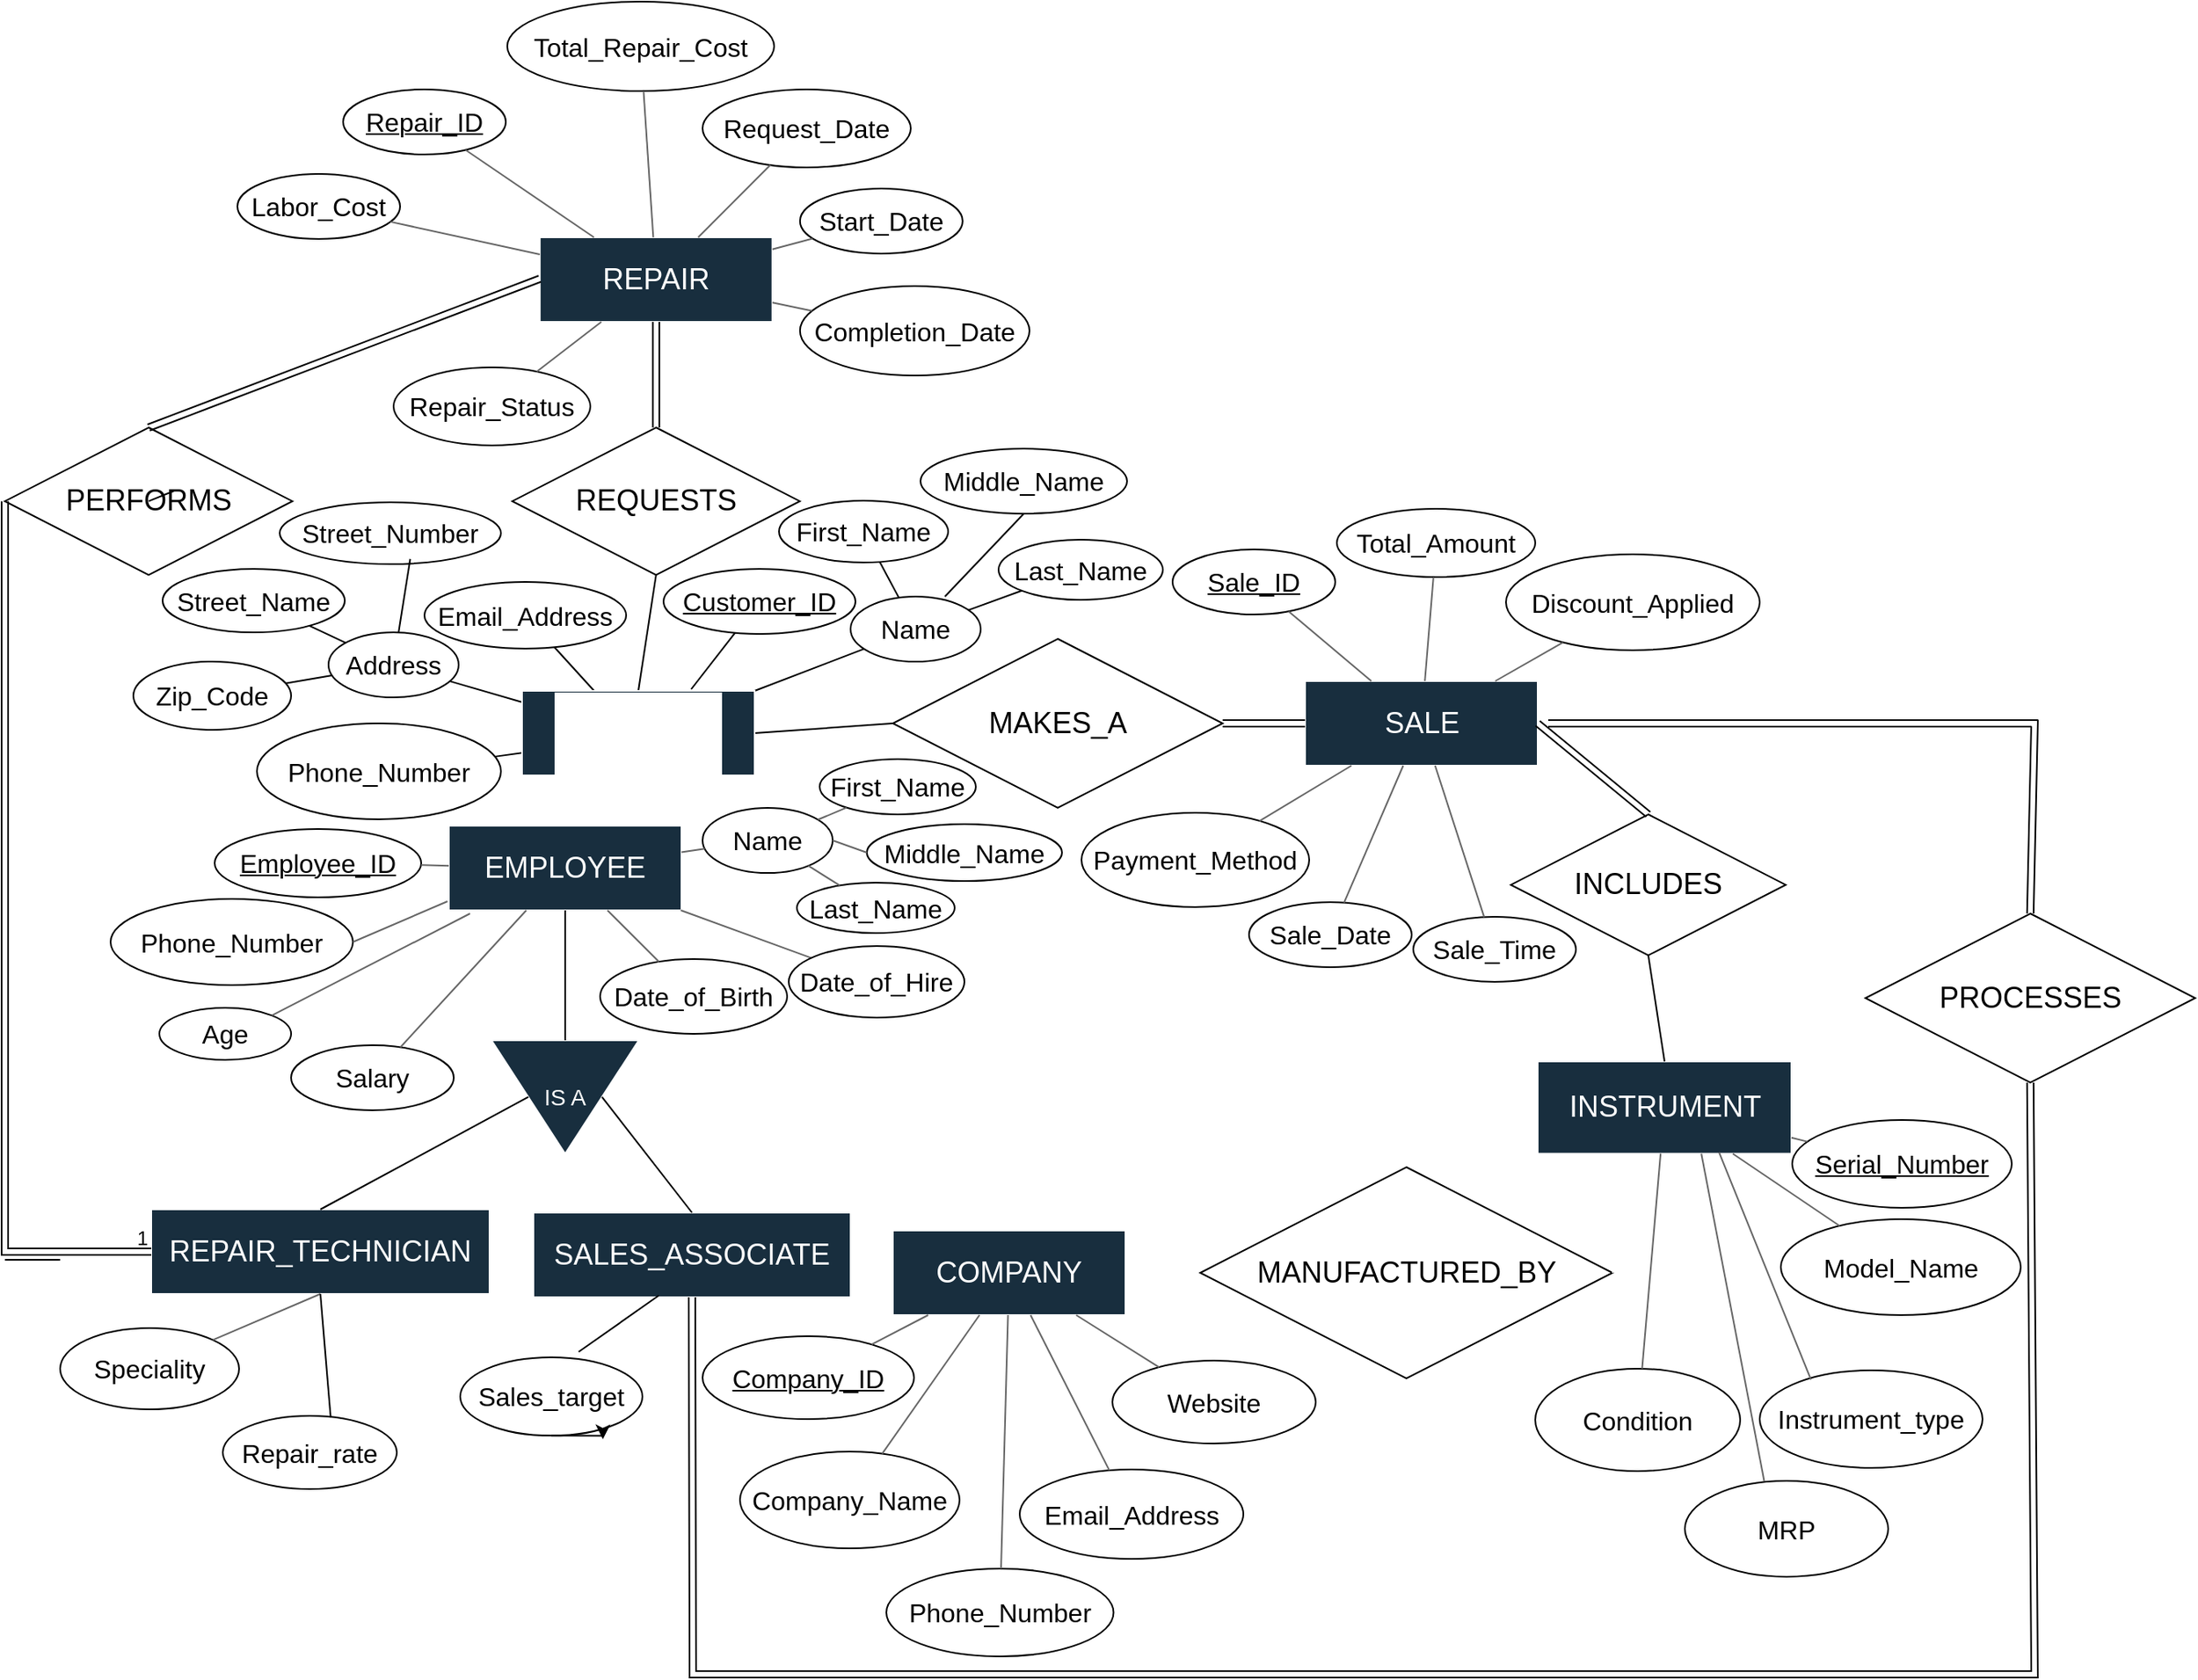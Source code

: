 <mxfile version="28.0.7">
  <diagram name="Page-1" id="PFwjI5xz76DF85EKXyYI">
    <mxGraphModel dx="2037" dy="1121" grid="0" gridSize="13" guides="0" tooltips="1" connect="1" arrows="1" fold="1" page="1" pageScale="1" pageWidth="4681" pageHeight="3300" background="light-dark(#FFFFFF, #ffffff)" math="0" shadow="0">
      <root>
        <mxCell id="0" />
        <mxCell id="1" parent="0" />
        <mxCell id="Izek-PB7fgDzVprNoVY3-15" value="&lt;h2&gt;&lt;span style=&quot;font-weight: normal;&quot;&gt;SALE&lt;/span&gt;&lt;/h2&gt;" style="whiteSpace=wrap;html=1;align=center;strokeColor=#FFFFFF;fontColor=#FFFFFF;fillColor=light-dark(#182E3E,#FFFFFF);" parent="1" vertex="1">
          <mxGeometry x="1163.5" y="533" width="143" height="52" as="geometry" />
        </mxCell>
        <mxCell id="Izek-PB7fgDzVprNoVY3-17" value="&lt;h2&gt;&lt;font face=&quot;Helvetica&quot; style=&quot;font-weight: normal;&quot;&gt;REPAIR&lt;/font&gt;&lt;/h2&gt;" style="whiteSpace=wrap;html=1;align=center;strokeColor=#FFFFFF;fontColor=#FFFFFF;fillColor=light-dark(#182E3E,#FFFFFF);" parent="1" vertex="1">
          <mxGeometry x="692.9" y="260" width="143" height="52" as="geometry" />
        </mxCell>
        <mxCell id="Izek-PB7fgDzVprNoVY3-22" value="&lt;h2&gt;&lt;span style=&quot;font-weight: normal;&quot;&gt;&lt;font style=&quot;color: light-dark(rgb(0, 0, 0), rgb(0, 0, 0));&quot;&gt;REQUESTS&lt;/font&gt;&lt;/span&gt;&lt;/h2&gt;" style="shape=rhombus;perimeter=rhombusPerimeter;whiteSpace=wrap;html=1;align=center;fillColor=none;strokeColor=light-dark(#000000,#000000);fontColor=light-dark(default, #1b1d1e);" parent="1" vertex="1">
          <mxGeometry x="676" y="377" width="176.8" height="90.67" as="geometry" />
        </mxCell>
        <mxCell id="Izek-PB7fgDzVprNoVY3-24" value="" style="endArrow=none;html=1;rounded=0;strokeColor=light-dark(#000000,#000000);exitX=0.5;exitY=1;exitDx=0;exitDy=0;entryX=0.5;entryY=0;entryDx=0;entryDy=0;" parent="1" source="Izek-PB7fgDzVprNoVY3-22" target="6n8Q-E2ToeJIdVFmMYRX-2" edge="1">
          <mxGeometry relative="1" as="geometry">
            <mxPoint x="754" y="481" as="sourcePoint" />
            <mxPoint x="756" y="536" as="targetPoint" />
          </mxGeometry>
        </mxCell>
        <mxCell id="Izek-PB7fgDzVprNoVY3-25" value="1" style="resizable=0;html=1;whiteSpace=wrap;align=right;verticalAlign=bottom;strokeColor=#FFFFFF;fontFamily=Helvetica;fontSize=12;fontColor=#FFFFFF;fillColor=#182E3E;" parent="Izek-PB7fgDzVprNoVY3-24" connectable="0" vertex="1">
          <mxGeometry x="1" relative="1" as="geometry">
            <mxPoint x="-6" y="-13" as="offset" />
          </mxGeometry>
        </mxCell>
        <mxCell id="Izek-PB7fgDzVprNoVY3-31" value="" style="shape=link;html=1;rounded=0;strokeColor=light-dark(#000000,#000000);exitX=0.5;exitY=0;exitDx=0;exitDy=0;" parent="1" source="Izek-PB7fgDzVprNoVY3-22" target="Izek-PB7fgDzVprNoVY3-17" edge="1">
          <mxGeometry relative="1" as="geometry">
            <mxPoint x="620" y="351" as="sourcePoint" />
            <mxPoint x="780" y="351" as="targetPoint" />
          </mxGeometry>
        </mxCell>
        <mxCell id="Izek-PB7fgDzVprNoVY3-32" value="N" style="resizable=0;html=1;whiteSpace=wrap;align=right;verticalAlign=bottom;strokeColor=#FFFFFF;fontFamily=Helvetica;fontSize=12;fontColor=#FFFFFF;fillColor=#182E3E;" parent="Izek-PB7fgDzVprNoVY3-31" connectable="0" vertex="1">
          <mxGeometry x="1" relative="1" as="geometry">
            <mxPoint x="-6" y="26" as="offset" />
          </mxGeometry>
        </mxCell>
        <mxCell id="Izek-PB7fgDzVprNoVY3-34" value="" style="edgeLabel;html=1;align=center;verticalAlign=middle;resizable=0;points=[];strokeColor=#FFFFFF;fontFamily=Helvetica;fontSize=12;fontColor=#FFFFFF;fillColor=#182E3E;" parent="Izek-PB7fgDzVprNoVY3-31" vertex="1" connectable="0">
          <mxGeometry x="0.05" y="-6" relative="1" as="geometry">
            <mxPoint as="offset" />
          </mxGeometry>
        </mxCell>
        <mxCell id="Izek-PB7fgDzVprNoVY3-35" value="&lt;h2&gt;&lt;span style=&quot;font-weight: 400;&quot;&gt;&lt;font style=&quot;color: light-dark(rgb(0, 0, 0), rgb(0, 0, 0));&quot;&gt;MAKES_A&lt;/font&gt;&lt;/span&gt;&lt;/h2&gt;" style="shape=rhombus;perimeter=rhombusPerimeter;whiteSpace=wrap;html=1;align=center;fillColor=none;strokeColor=light-dark(#000000,#000000);fontColor=light-dark(default, #1b1d1e);" parent="1" vertex="1">
          <mxGeometry x="910" y="507" width="202.8" height="104" as="geometry" />
        </mxCell>
        <mxCell id="Izek-PB7fgDzVprNoVY3-36" value="" style="endArrow=none;html=1;rounded=0;strokeColor=light-dark(#000000, #1b1d1e);entryX=1;entryY=0.5;entryDx=0;entryDy=0;exitX=0;exitY=0.5;exitDx=0;exitDy=0;" parent="1" source="Izek-PB7fgDzVprNoVY3-35" target="6n8Q-E2ToeJIdVFmMYRX-2" edge="1">
          <mxGeometry relative="1" as="geometry">
            <mxPoint x="689" y="598" as="sourcePoint" />
            <mxPoint x="819" y="567.5" as="targetPoint" />
          </mxGeometry>
        </mxCell>
        <mxCell id="Izek-PB7fgDzVprNoVY3-37" value="1" style="resizable=0;html=1;whiteSpace=wrap;align=right;verticalAlign=bottom;strokeColor=#FFFFFF;fontFamily=Helvetica;fontSize=12;fontColor=#FFFFFF;fillColor=#182E3E;" parent="Izek-PB7fgDzVprNoVY3-36" connectable="0" vertex="1">
          <mxGeometry x="1" relative="1" as="geometry">
            <mxPoint x="13" as="offset" />
          </mxGeometry>
        </mxCell>
        <mxCell id="Izek-PB7fgDzVprNoVY3-38" value="" style="shape=link;html=1;rounded=0;strokeColor=light-dark(#000000, #1b1d1e);width=4;exitX=1;exitY=0.5;exitDx=0;exitDy=0;entryX=0;entryY=0.5;entryDx=0;entryDy=0;" parent="1" source="Izek-PB7fgDzVprNoVY3-35" target="Izek-PB7fgDzVprNoVY3-15" edge="1">
          <mxGeometry relative="1" as="geometry">
            <mxPoint x="984" y="558.5" as="sourcePoint" />
            <mxPoint x="1144" y="558.5" as="targetPoint" />
          </mxGeometry>
        </mxCell>
        <mxCell id="Izek-PB7fgDzVprNoVY3-39" value="N" style="resizable=0;html=1;whiteSpace=wrap;align=right;verticalAlign=bottom;strokeColor=#FFFFFF;fontFamily=Helvetica;fontSize=12;fontColor=#FFFFFF;fillColor=#182E3E;" parent="Izek-PB7fgDzVprNoVY3-38" connectable="0" vertex="1">
          <mxGeometry x="1" relative="1" as="geometry">
            <mxPoint x="-6" as="offset" />
          </mxGeometry>
        </mxCell>
        <mxCell id="Izek-PB7fgDzVprNoVY3-60" value="" style="edgeLabel;html=1;align=center;verticalAlign=middle;resizable=0;points=[];strokeColor=#FFFFFF;fontFamily=Helvetica;fontSize=12;fontColor=#FFFFFF;fillColor=#182E3E;" parent="Izek-PB7fgDzVprNoVY3-38" vertex="1" connectable="0">
          <mxGeometry x="-0.077" y="-3" relative="1" as="geometry">
            <mxPoint as="offset" />
          </mxGeometry>
        </mxCell>
        <mxCell id="Izek-PB7fgDzVprNoVY3-41" value="&lt;h2&gt;&lt;span style=&quot;font-weight: 400;&quot;&gt;INSTRUMENT&lt;/span&gt;&lt;/h2&gt;" style="whiteSpace=wrap;html=1;align=center;strokeColor=#FFFFFF;fontColor=#FFFFFF;fillColor=light-dark(#182E3E, #ffffff);" parent="1" vertex="1">
          <mxGeometry x="1306.5" y="767" width="156" height="56.73" as="geometry" />
        </mxCell>
        <mxCell id="Izek-PB7fgDzVprNoVY3-42" value="&lt;h2&gt;&lt;span style=&quot;font-weight: 400;&quot;&gt;&lt;font style=&quot;color: light-dark(rgb(0, 0, 0), rgb(0, 0, 0));&quot;&gt;INCLUDES&lt;/font&gt;&lt;/span&gt;&lt;/h2&gt;" style="shape=rhombus;perimeter=rhombusPerimeter;whiteSpace=wrap;html=1;align=center;fillColor=none;strokeColor=light-dark(#000000,#000000);fontColor=light-dark(default, #1b1d1e);" parent="1" vertex="1">
          <mxGeometry x="1290" y="615" width="169" height="86.67" as="geometry" />
        </mxCell>
        <mxCell id="Izek-PB7fgDzVprNoVY3-50" value="" style="shape=link;html=1;rounded=0;strokeColor=light-dark(#000000,#000000);entryX=0.5;entryY=0;entryDx=0;entryDy=0;exitX=1;exitY=0.5;exitDx=0;exitDy=0;" parent="1" source="Izek-PB7fgDzVprNoVY3-15" target="Izek-PB7fgDzVprNoVY3-42" edge="1">
          <mxGeometry relative="1" as="geometry">
            <mxPoint x="1326" y="559" as="sourcePoint" />
            <mxPoint x="1397.5" y="622" as="targetPoint" />
          </mxGeometry>
        </mxCell>
        <mxCell id="Izek-PB7fgDzVprNoVY3-51" value="1" style="resizable=0;html=1;whiteSpace=wrap;align=right;verticalAlign=bottom;strokeColor=#FFFFFF;fontFamily=Helvetica;fontSize=12;fontColor=#FFFFFF;fillColor=#182E3E;" parent="Izek-PB7fgDzVprNoVY3-50" connectable="0" vertex="1">
          <mxGeometry x="1" relative="1" as="geometry">
            <mxPoint x="-52" y="-62" as="offset" />
          </mxGeometry>
        </mxCell>
        <mxCell id="Izek-PB7fgDzVprNoVY3-53" value="" style="endArrow=none;html=1;rounded=0;strokeColor=light-dark(#000000, #1b1d1e);entryX=0.5;entryY=0;entryDx=0;entryDy=0;exitX=0.5;exitY=1;exitDx=0;exitDy=0;" parent="1" source="Izek-PB7fgDzVprNoVY3-42" target="Izek-PB7fgDzVprNoVY3-41" edge="1">
          <mxGeometry relative="1" as="geometry">
            <mxPoint x="1385" y="715" as="sourcePoint" />
            <mxPoint x="1395" y="728" as="targetPoint" />
          </mxGeometry>
        </mxCell>
        <mxCell id="Izek-PB7fgDzVprNoVY3-54" value="N" style="resizable=0;html=1;whiteSpace=wrap;align=right;verticalAlign=bottom;strokeColor=#FFFFFF;fontFamily=Helvetica;fontSize=12;fontColor=#FFFFFF;fillColor=#182E3E;" parent="Izek-PB7fgDzVprNoVY3-53" connectable="0" vertex="1">
          <mxGeometry x="1" relative="1" as="geometry">
            <mxPoint x="-4" y="-6" as="offset" />
          </mxGeometry>
        </mxCell>
        <mxCell id="Izek-PB7fgDzVprNoVY3-57" value="&lt;h2&gt;&lt;span style=&quot;font-weight: 400;&quot;&gt;COMPANY&lt;/span&gt;&lt;/h2&gt;" style="whiteSpace=wrap;html=1;align=center;strokeColor=#FFFFFF;fontColor=#FFFFFF;fillColor=light-dark(#182E3E,#FFFFFF);" parent="1" vertex="1">
          <mxGeometry x="910" y="871" width="143" height="52" as="geometry" />
        </mxCell>
        <mxCell id="Izek-PB7fgDzVprNoVY3-58" value="&lt;h2&gt;&lt;span style=&quot;font-weight: 400;&quot;&gt;&lt;font style=&quot;color: light-dark(rgb(0, 0, 0), rgb(0, 0, 0));&quot;&gt;MANUFACTURED_BY&lt;/font&gt;&lt;/span&gt;&lt;/h2&gt;" style="shape=rhombus;perimeter=rhombusPerimeter;whiteSpace=wrap;html=1;align=center;fillColor=none;strokeColor=light-dark(#000000,#000000);fontColor=light-dark(default, #1b1d1e);" parent="1" vertex="1">
          <mxGeometry x="1099" y="832" width="253.5" height="130" as="geometry" />
        </mxCell>
        <mxCell id="Izek-PB7fgDzVprNoVY3-61" value="" style="shape=link;html=1;rounded=0;strokeColor=light-dark(#FFFFFF, #1b1d1e);width=0;exitX=1;exitY=0.5;exitDx=0;exitDy=0;entryX=0.5;entryY=1;entryDx=0;entryDy=0;" parent="1" source="Izek-PB7fgDzVprNoVY3-58" target="Izek-PB7fgDzVprNoVY3-41" edge="1">
          <mxGeometry relative="1" as="geometry">
            <mxPoint x="1326" y="870" as="sourcePoint" />
            <mxPoint x="1404" y="870" as="targetPoint" />
          </mxGeometry>
        </mxCell>
        <mxCell id="Izek-PB7fgDzVprNoVY3-62" value="N" style="resizable=0;html=1;whiteSpace=wrap;align=right;verticalAlign=bottom;strokeColor=#FFFFFF;fontFamily=Helvetica;fontSize=12;fontColor=#FFFFFF;fillColor=#182E3E;" parent="Izek-PB7fgDzVprNoVY3-61" connectable="0" vertex="1">
          <mxGeometry x="1" relative="1" as="geometry">
            <mxPoint x="-20" y="21" as="offset" />
          </mxGeometry>
        </mxCell>
        <mxCell id="Izek-PB7fgDzVprNoVY3-63" value="" style="edgeLabel;html=1;align=center;verticalAlign=middle;resizable=0;points=[];strokeColor=#FFFFFF;fontFamily=Helvetica;fontSize=12;fontColor=#FFFFFF;fillColor=#182E3E;" parent="Izek-PB7fgDzVprNoVY3-61" vertex="1" connectable="0">
          <mxGeometry x="-0.077" y="-3" relative="1" as="geometry">
            <mxPoint as="offset" />
          </mxGeometry>
        </mxCell>
        <mxCell id="Izek-PB7fgDzVprNoVY3-66" value="" style="shape=link;html=1;rounded=0;strokeColor=light-dark(#FFFFFF, #1b1d1e);entryX=0;entryY=0.5;entryDx=0;entryDy=0;exitX=1;exitY=0.5;exitDx=0;exitDy=0;" parent="1" source="Izek-PB7fgDzVprNoVY3-57" target="Izek-PB7fgDzVprNoVY3-58" edge="1">
          <mxGeometry relative="1" as="geometry">
            <mxPoint x="958" y="865.25" as="sourcePoint" />
            <mxPoint x="1043" y="928.75" as="targetPoint" />
          </mxGeometry>
        </mxCell>
        <mxCell id="Izek-PB7fgDzVprNoVY3-67" value="1" style="resizable=0;html=1;whiteSpace=wrap;align=right;verticalAlign=bottom;strokeColor=#FFFFFF;fontFamily=Helvetica;fontSize=12;fontColor=#FFFFFF;fillColor=#182E3E;" parent="Izek-PB7fgDzVprNoVY3-66" connectable="0" vertex="1">
          <mxGeometry x="1" relative="1" as="geometry">
            <mxPoint x="-14" as="offset" />
          </mxGeometry>
        </mxCell>
        <mxCell id="Izek-PB7fgDzVprNoVY3-68" value="&lt;h2&gt;&lt;span style=&quot;font-weight: 400;&quot;&gt;EMPLOYEE&lt;/span&gt;&lt;/h2&gt;" style="whiteSpace=wrap;html=1;align=center;strokeColor=#FFFFFF;fontColor=#FFFFFF;fillColor=light-dark(#182E3E,#FFFFFF);" parent="1" vertex="1">
          <mxGeometry x="637" y="622" width="143" height="52" as="geometry" />
        </mxCell>
        <mxCell id="Izek-PB7fgDzVprNoVY3-76" value="" style="shape=link;html=1;rounded=0;strokeColor=light-dark(#000000, #1b1d1e);exitX=0.5;exitY=0;exitDx=0;exitDy=0;" parent="1" source="Izek-PB7fgDzVprNoVY3-70" edge="1">
          <mxGeometry relative="1" as="geometry">
            <mxPoint x="532.9" y="285.5" as="sourcePoint" />
            <mxPoint x="692.9" y="285.5" as="targetPoint" />
          </mxGeometry>
        </mxCell>
        <mxCell id="Izek-PB7fgDzVprNoVY3-77" value="N" style="resizable=0;html=1;whiteSpace=wrap;align=right;verticalAlign=bottom;strokeColor=#FFFFFF;fontFamily=Helvetica;fontSize=12;fontColor=#FFFFFF;fillColor=#182E3E;" parent="Izek-PB7fgDzVprNoVY3-76" connectable="0" vertex="1">
          <mxGeometry x="1" relative="1" as="geometry">
            <mxPoint x="-4" y="1" as="offset" />
          </mxGeometry>
        </mxCell>
        <mxCell id="Izek-PB7fgDzVprNoVY3-78" value="&lt;h3&gt;&lt;span style=&quot;font-weight: normal;&quot;&gt;IS A&lt;/span&gt;&lt;/h3&gt;" style="triangle;whiteSpace=wrap;html=1;strokeColor=#FFFFFF;align=center;verticalAlign=middle;fontFamily=Helvetica;fontSize=12;fontColor=#FFFFFF;fillColor=light-dark(#182E3E,#FFFFFF);direction=south;" parent="1" vertex="1">
          <mxGeometry x="663.23" y="754" width="90.54" height="69.73" as="geometry" />
        </mxCell>
        <mxCell id="Izek-PB7fgDzVprNoVY3-79" value="&lt;h2&gt;&lt;span style=&quot;font-weight: 400;&quot;&gt;REPAIR_TECHNICIAN&lt;/span&gt;&lt;/h2&gt;" style="whiteSpace=wrap;html=1;align=center;strokeColor=#FFFFFF;fontColor=#FFFFFF;fillColor=light-dark(#182E3E,#FFFFFF);" parent="1" vertex="1">
          <mxGeometry x="454" y="858" width="208" height="52" as="geometry" />
        </mxCell>
        <mxCell id="Izek-PB7fgDzVprNoVY3-80" value="&lt;h2&gt;&lt;span style=&quot;font-weight: 400;&quot;&gt;SALES_ASSOCIATE&lt;/span&gt;&lt;/h2&gt;" style="whiteSpace=wrap;html=1;align=center;strokeColor=#FFFFFF;fontColor=#FFFFFF;fillColor=light-dark(#182E3E,#FFFFFF);" parent="1" vertex="1">
          <mxGeometry x="689" y="860" width="195" height="52" as="geometry" />
        </mxCell>
        <mxCell id="Izek-PB7fgDzVprNoVY3-83" value="" style="endArrow=none;html=1;rounded=0;strokeColor=light-dark(#000000,#000000);entryX=0.5;entryY=1;entryDx=0;entryDy=0;exitX=0;exitY=0.5;exitDx=0;exitDy=0;" parent="1" source="Izek-PB7fgDzVprNoVY3-78" target="Izek-PB7fgDzVprNoVY3-68" edge="1">
          <mxGeometry relative="1" as="geometry">
            <mxPoint x="689" y="598" as="sourcePoint" />
            <mxPoint x="849" y="598" as="targetPoint" />
          </mxGeometry>
        </mxCell>
        <mxCell id="Izek-PB7fgDzVprNoVY3-84" value="" style="endArrow=none;html=1;rounded=0;strokeColor=light-dark(#000000, #1b1d1e);entryX=0.5;entryY=1;entryDx=0;entryDy=0;exitX=0.5;exitY=0;exitDx=0;exitDy=0;" parent="1" source="Izek-PB7fgDzVprNoVY3-79" target="Izek-PB7fgDzVprNoVY3-78" edge="1">
          <mxGeometry relative="1" as="geometry">
            <mxPoint x="689" y="598" as="sourcePoint" />
            <mxPoint x="849" y="598" as="targetPoint" />
          </mxGeometry>
        </mxCell>
        <mxCell id="Izek-PB7fgDzVprNoVY3-85" value="" style="endArrow=none;html=1;rounded=0;strokeColor=light-dark(#000000, #1b1d1e);entryX=0.5;entryY=0;entryDx=0;entryDy=0;exitX=0.5;exitY=0;exitDx=0;exitDy=0;" parent="1" source="Izek-PB7fgDzVprNoVY3-80" target="Izek-PB7fgDzVprNoVY3-78" edge="1">
          <mxGeometry relative="1" as="geometry">
            <mxPoint x="689" y="598" as="sourcePoint" />
            <mxPoint x="849" y="598" as="targetPoint" />
          </mxGeometry>
        </mxCell>
        <mxCell id="G7WZexkPzq9MRGBm2pqB-81" value="" style="endArrow=none;html=1;rounded=0;" parent="1" source="Izek-PB7fgDzVprNoVY3-70" edge="1">
          <mxGeometry relative="1" as="geometry">
            <mxPoint x="650" y="572" as="sourcePoint" />
            <mxPoint x="468" y="416" as="targetPoint" />
          </mxGeometry>
        </mxCell>
        <mxCell id="Izek-PB7fgDzVprNoVY3-70" value="&lt;h2&gt;&lt;span style=&quot;font-weight: 400;&quot;&gt;&lt;font style=&quot;color: light-dark(rgb(0, 0, 0), rgb(0, 0, 0));&quot;&gt;PERFORMS&lt;/font&gt;&lt;/span&gt;&lt;/h2&gt;" style="shape=rhombus;perimeter=rhombusPerimeter;whiteSpace=wrap;html=1;align=center;fillColor=none;strokeColor=light-dark(#000000,#000000);fontColor=light-dark(default, #1b1d1e);" parent="1" vertex="1">
          <mxGeometry x="364" y="377" width="176.8" height="90.67" as="geometry" />
        </mxCell>
        <mxCell id="G7WZexkPzq9MRGBm2pqB-93" value="" style="line;strokeWidth=1;rotatable=0;dashed=0;labelPosition=right;align=left;verticalAlign=middle;spacingTop=0;spacingLeft=6;points=[];portConstraint=eastwest;" parent="1" vertex="1">
          <mxGeometry x="364" y="884" width="34" height="10" as="geometry" />
        </mxCell>
        <mxCell id="G7WZexkPzq9MRGBm2pqB-98" value="" style="endArrow=none;html=1;rounded=0;exitX=0;exitY=0.5;exitDx=0;exitDy=0;strokeColor=light-dark(#000000,#000000);entryX=0;entryY=0.5;entryDx=0;entryDy=0;shape=link;" parent="1" source="Izek-PB7fgDzVprNoVY3-70" target="Izek-PB7fgDzVprNoVY3-79" edge="1">
          <mxGeometry relative="1" as="geometry">
            <mxPoint x="650" y="624" as="sourcePoint" />
            <mxPoint x="810" y="624" as="targetPoint" />
            <Array as="points">
              <mxPoint x="364" y="884" />
            </Array>
          </mxGeometry>
        </mxCell>
        <mxCell id="G7WZexkPzq9MRGBm2pqB-99" value="1" style="resizable=0;html=1;whiteSpace=wrap;align=right;verticalAlign=bottom;" parent="G7WZexkPzq9MRGBm2pqB-98" connectable="0" vertex="1">
          <mxGeometry x="1" relative="1" as="geometry" />
        </mxCell>
        <mxCell id="G7WZexkPzq9MRGBm2pqB-104" value="1" style="resizable=0;html=1;whiteSpace=wrap;align=right;verticalAlign=bottom;strokeColor=#FFFFFF;fontFamily=Helvetica;fontSize=12;fontColor=#FFFFFF;fillColor=#182E3E;" parent="1" connectable="0" vertex="1">
          <mxGeometry x="442" y="871" as="geometry" />
        </mxCell>
        <mxCell id="G7WZexkPzq9MRGBm2pqB-105" value="&lt;h2&gt;&lt;span style=&quot;font-weight: 400;&quot;&gt;&lt;font style=&quot;color: light-dark(rgb(0, 0, 0), rgb(0, 0, 0));&quot;&gt;PROCESSES&lt;/font&gt;&lt;/span&gt;&lt;/h2&gt;" style="shape=rhombus;perimeter=rhombusPerimeter;whiteSpace=wrap;html=1;align=center;fillColor=none;strokeColor=light-dark(#000000,#000000);fontColor=light-dark(default, #1b1d1e);" parent="1" vertex="1">
          <mxGeometry x="1508" y="676" width="202.8" height="104" as="geometry" />
        </mxCell>
        <mxCell id="G7WZexkPzq9MRGBm2pqB-106" value="" style="endArrow=none;html=1;rounded=0;strokeColor=light-dark(#000000, #1b1d1e);entryX=0.5;entryY=1;entryDx=0;entryDy=0;exitX=0.5;exitY=1;exitDx=0;exitDy=0;shape=link;" parent="1" source="G7WZexkPzq9MRGBm2pqB-105" target="Izek-PB7fgDzVprNoVY3-80" edge="1">
          <mxGeometry relative="1" as="geometry">
            <mxPoint x="893" y="1001" as="sourcePoint" />
            <mxPoint x="819" y="1001" as="targetPoint" />
            <Array as="points">
              <mxPoint x="1612" y="1144" />
              <mxPoint x="787" y="1144" />
            </Array>
          </mxGeometry>
        </mxCell>
        <mxCell id="G7WZexkPzq9MRGBm2pqB-107" value="1" style="resizable=0;html=1;whiteSpace=wrap;align=right;verticalAlign=bottom;strokeColor=#FFFFFF;fontFamily=Helvetica;fontSize=12;fontColor=#FFFFFF;fillColor=#182E3E;" parent="G7WZexkPzq9MRGBm2pqB-106" connectable="0" vertex="1">
          <mxGeometry x="1" relative="1" as="geometry">
            <mxPoint x="20" y="26" as="offset" />
          </mxGeometry>
        </mxCell>
        <mxCell id="G7WZexkPzq9MRGBm2pqB-108" value="" style="endArrow=none;html=1;rounded=0;exitX=0.5;exitY=0;exitDx=0;exitDy=0;strokeColor=light-dark(#000000,#000000);shape=link;" parent="1" source="G7WZexkPzq9MRGBm2pqB-105" edge="1">
          <mxGeometry relative="1" as="geometry">
            <mxPoint x="650" y="741" as="sourcePoint" />
            <mxPoint x="1313" y="559" as="targetPoint" />
            <Array as="points">
              <mxPoint x="1612" y="559" />
            </Array>
          </mxGeometry>
        </mxCell>
        <mxCell id="G7WZexkPzq9MRGBm2pqB-110" value="N" style="resizable=0;html=1;whiteSpace=wrap;align=right;verticalAlign=bottom;strokeColor=#FFFFFF;fontFamily=Helvetica;fontSize=12;fontColor=#FFFFFF;fillColor=#182E3E;" parent="1" connectable="0" vertex="1">
          <mxGeometry x="851" y="424" as="geometry">
            <mxPoint x="503" y="132" as="offset" />
          </mxGeometry>
        </mxCell>
        <mxCell id="GEMINI-ATTR-INST-1" value="&lt;u&gt;&lt;font style=&quot;font-size: 16px;&quot;&gt;Serial_Number&lt;/font&gt;&lt;/u&gt;" style="ellipse;whiteSpace=wrap;html=1;align=center;fillColor=none;strokeColor=light-dark(#000000, #1b1d1e);fontColor=light-dark(#000000,#000000);strokeWidth=1;" parent="1" vertex="1">
          <mxGeometry x="1463" y="803" width="135" height="54" as="geometry" />
        </mxCell>
        <mxCell id="GEMINI-EDGE-INST-1" value="" style="endArrow=none;html=1;rounded=0;strokeColor=light-dark(#666666, #1b1d1e);" parent="1" source="GEMINI-ATTR-INST-1" target="Izek-PB7fgDzVprNoVY3-41" edge="1">
          <mxGeometry relative="1" as="geometry">
            <mxPoint x="1256.5" y="727" as="sourcePoint" />
            <mxPoint x="1356.5" y="727" as="targetPoint" />
          </mxGeometry>
        </mxCell>
        <mxCell id="GEMINI-ATTR-INST-3" value="&lt;font style=&quot;font-size: 16px;&quot;&gt;Model_Name&lt;/font&gt;" style="ellipse;whiteSpace=wrap;html=1;align=center;fillColor=none;strokeColor=light-dark(#000000, #1b1d1e);fontColor=light-dark(#000000,#000000);strokeWidth=1;" parent="1" vertex="1">
          <mxGeometry x="1456" y="864" width="147.5" height="59" as="geometry" />
        </mxCell>
        <mxCell id="GEMINI-EDGE-INST-3" value="" style="endArrow=none;html=1;rounded=0;strokeColor=light-dark(#666666, #1b1d1e);" parent="1" source="GEMINI-ATTR-INST-3" target="Izek-PB7fgDzVprNoVY3-41" edge="1">
          <mxGeometry relative="1" as="geometry">
            <mxPoint x="1556.5" y="787" as="sourcePoint" />
            <mxPoint x="1456.5" y="787" as="targetPoint" />
          </mxGeometry>
        </mxCell>
        <mxCell id="GEMINI-ATTR-INST-5" value="&lt;font style=&quot;font-size: 16px;&quot;&gt;MRP&lt;/font&gt;" style="ellipse;whiteSpace=wrap;html=1;align=center;fillColor=none;strokeColor=light-dark(#000000, #1b1d1e);fontColor=light-dark(#000000,#000000);strokeWidth=1;" parent="1" vertex="1">
          <mxGeometry x="1397" y="1025" width="125" height="59" as="geometry" />
        </mxCell>
        <mxCell id="GEMINI-EDGE-INST-5" value="" style="endArrow=none;html=1;rounded=0;strokeColor=light-dark(#666666, #1b1d1e);exitX=0.39;exitY=0;exitDx=0;exitDy=0;exitPerimeter=0;" parent="1" source="GEMINI-ATTR-INST-5" edge="1">
          <mxGeometry relative="1" as="geometry">
            <mxPoint x="1477" y="913" as="sourcePoint" />
            <mxPoint x="1407.12" y="823.73" as="targetPoint" />
          </mxGeometry>
        </mxCell>
        <mxCell id="GEMINI-ATTR-INST-7" value="&lt;font style=&quot;font-size: 16px;&quot;&gt;Condition&lt;/font&gt;" style="ellipse;whiteSpace=wrap;html=1;align=center;fillColor=none;strokeColor=light-dark(#000000, #1b1d1e);fontColor=light-dark(#000000,#000000);strokeWidth=1;" parent="1" vertex="1">
          <mxGeometry x="1305" y="956" width="126" height="63" as="geometry" />
        </mxCell>
        <mxCell id="GEMINI-EDGE-INST-7" value="" style="endArrow=none;html=1;rounded=0;strokeColor=light-dark(#666666, #1b1d1e);" parent="1" source="GEMINI-ATTR-INST-7" target="Izek-PB7fgDzVprNoVY3-41" edge="1">
          <mxGeometry relative="1" as="geometry">
            <mxPoint x="1166.5" y="847" as="sourcePoint" />
            <mxPoint x="1266.5" y="847" as="targetPoint" />
          </mxGeometry>
        </mxCell>
        <mxCell id="GEMINI-ATTR-CUST-1" value="&lt;u&gt;&lt;font style=&quot;font-size: 16px;&quot;&gt;Customer_ID&lt;/font&gt;&lt;/u&gt;" style="ellipse;whiteSpace=wrap;html=1;align=center;fillColor=none;strokeColor=light-dark(#000000, #1b1d1e);fontColor=light-dark(#000000,#000000);strokeWidth=1;" parent="1" vertex="1">
          <mxGeometry x="769" y="464" width="118" height="40" as="geometry" />
        </mxCell>
        <mxCell id="GEMINI-EDGE-CUST-1" value="" style="endArrow=none;html=1;rounded=0;strokeColor=light-dark(#000000,#000000);" parent="1" source="GEMINI-ATTR-CUST-1" edge="1">
          <mxGeometry relative="1" as="geometry">
            <mxPoint x="572.9" y="503" as="sourcePoint" />
            <mxPoint x="786" y="538" as="targetPoint" />
          </mxGeometry>
        </mxCell>
        <mxCell id="GEMINI-ATTR-CUST-2" value="&lt;font style=&quot;font-size: 16px;&quot;&gt;Phone_Number&lt;/font&gt;" style="ellipse;whiteSpace=wrap;html=1;align=center;fillColor=none;strokeColor=light-dark(#000000, #1b1d1e);fontColor=light-dark(#000000,#000000);strokeWidth=1;" parent="1" vertex="1">
          <mxGeometry x="519" y="559" width="150" height="59" as="geometry" />
        </mxCell>
        <mxCell id="GEMINI-EDGE-CUST-2" value="" style="endArrow=none;html=1;rounded=0;strokeColor=light-dark(#000000,#000000);" parent="1" source="GEMINI-ATTR-CUST-2" edge="1">
          <mxGeometry relative="1" as="geometry">
            <mxPoint x="517.9" y="558" as="sourcePoint" />
            <mxPoint x="692.9" y="575.676" as="targetPoint" />
          </mxGeometry>
        </mxCell>
        <mxCell id="GEMINI-ATTR-CUST-3" value="&lt;font style=&quot;font-size: 16px;&quot;&gt;Email_Address&lt;/font&gt;" style="ellipse;whiteSpace=wrap;html=1;align=center;fillColor=none;strokeColor=light-dark(#000000, #1b1d1e);fontColor=light-dark(#000000,#000000);strokeWidth=1;" parent="1" vertex="1">
          <mxGeometry x="622" y="472" width="124" height="41" as="geometry" />
        </mxCell>
        <mxCell id="GEMINI-EDGE-CUST-3" value="" style="endArrow=none;html=1;rounded=0;strokeColor=light-dark(#000000,#000000);entryX=0.337;entryY=0.082;entryDx=0;entryDy=0;entryPerimeter=0;" parent="1" source="GEMINI-ATTR-CUST-3" target="6n8Q-E2ToeJIdVFmMYRX-2" edge="1">
          <mxGeometry relative="1" as="geometry">
            <mxPoint x="572.9" y="653" as="sourcePoint" />
            <mxPoint x="723" y="533" as="targetPoint" />
          </mxGeometry>
        </mxCell>
        <mxCell id="GEMINI-ATTR-CUST-5" value="&lt;font style=&quot;font-size: 16px;&quot;&gt;Name&lt;/font&gt;" style="ellipse;whiteSpace=wrap;html=1;align=center;fillColor=none;strokeColor=light-dark(#000000, #1b1d1e);fontColor=light-dark(#000000,#000000);strokeWidth=1;" parent="1" vertex="1">
          <mxGeometry x="884" y="481" width="80" height="40" as="geometry" />
        </mxCell>
        <mxCell id="GEMINI-EDGE-CUST-5" value="" style="endArrow=none;html=1;rounded=0;strokeColor=light-dark(#000000,#000000);entryX=1;entryY=0;entryDx=0;entryDy=0;" parent="1" source="GEMINI-ATTR-CUST-5" target="6n8Q-E2ToeJIdVFmMYRX-2" edge="1">
          <mxGeometry relative="1" as="geometry">
            <mxPoint x="912.9" y="588" as="sourcePoint" />
            <mxPoint x="819" y="533" as="targetPoint" />
          </mxGeometry>
        </mxCell>
        <mxCell id="GEMINI-ATTR-CUST-5A" value="&lt;font style=&quot;font-size: 16px;&quot;&gt;First_Name&lt;/font&gt;" style="ellipse;whiteSpace=wrap;html=1;align=center;fillColor=none;strokeColor=light-dark(#000000, #1b1d1e);fontColor=light-dark(#000000,#000000);strokeWidth=1;" parent="1" vertex="1">
          <mxGeometry x="840" y="422" width="104" height="38" as="geometry" />
        </mxCell>
        <mxCell id="GEMINI-EDGE-CUST-5A" value="" style="endArrow=none;html=1;rounded=0;strokeColor=light-dark(#000000,#000000);" parent="1" source="GEMINI-ATTR-CUST-5A" target="GEMINI-ATTR-CUST-5" edge="1">
          <mxGeometry relative="1" as="geometry">
            <mxPoint x="1027.9" y="538" as="sourcePoint" />
            <mxPoint x="927.9" y="538" as="targetPoint" />
          </mxGeometry>
        </mxCell>
        <mxCell id="GEMINI-ATTR-CUST-5C" value="&lt;font style=&quot;font-size: 16px;&quot;&gt;Last_Name&lt;/font&gt;" style="ellipse;whiteSpace=wrap;html=1;align=center;fillColor=none;strokeColor=light-dark(#000000, #1b1d1e);fontColor=light-dark(#000000,#000000);strokeWidth=1;" parent="1" vertex="1">
          <mxGeometry x="975" y="446" width="101" height="37" as="geometry" />
        </mxCell>
        <mxCell id="GEMINI-EDGE-CUST-5C" value="" style="endArrow=none;html=1;rounded=0;strokeColor=light-dark(#000000,#000000);" parent="1" source="GEMINI-ATTR-CUST-5C" target="GEMINI-ATTR-CUST-5" edge="1">
          <mxGeometry relative="1" as="geometry">
            <mxPoint x="1027.9" y="638" as="sourcePoint" />
            <mxPoint x="927.9" y="638" as="targetPoint" />
          </mxGeometry>
        </mxCell>
        <mxCell id="GEMINI-ATTR-CUST-6" value="&lt;font style=&quot;font-size: 16px;&quot;&gt;Address&lt;/font&gt;" style="ellipse;whiteSpace=wrap;html=1;align=center;fillColor=none;strokeColor=light-dark(#000000, #1b1d1e);fontColor=light-dark(#000000,#000000);strokeWidth=1;" parent="1" vertex="1">
          <mxGeometry x="563" y="503" width="80" height="40" as="geometry" />
        </mxCell>
        <mxCell id="GEMINI-EDGE-CUST-6" value="" style="endArrow=none;html=1;rounded=0;strokeColor=light-dark(#000000,#000000);" parent="1" source="GEMINI-ATTR-CUST-6" edge="1">
          <mxGeometry relative="1" as="geometry">
            <mxPoint x="762.9" y="665" as="sourcePoint" />
            <mxPoint x="692.9" y="549.156" as="targetPoint" />
          </mxGeometry>
        </mxCell>
        <mxCell id="GEMINI-ATTR-CUST-6A" value="&lt;font style=&quot;font-size: 16px;&quot;&gt;Street_Number&lt;/font&gt;" style="ellipse;whiteSpace=wrap;html=1;align=center;fillColor=none;strokeColor=light-dark(#000000, #1b1d1e);fontColor=light-dark(#000000,#000000);strokeWidth=1;" parent="1" vertex="1">
          <mxGeometry x="533" y="423" width="136" height="38" as="geometry" />
        </mxCell>
        <mxCell id="GEMINI-ATTR-CUST-6B" value="&lt;font style=&quot;font-size: 16px;&quot;&gt;Street_Name&lt;/font&gt;" style="ellipse;whiteSpace=wrap;html=1;align=center;fillColor=none;strokeColor=light-dark(#000000, #1b1d1e);fontColor=light-dark(#000000,#000000);strokeWidth=1;" parent="1" vertex="1">
          <mxGeometry x="461" y="464" width="112" height="39" as="geometry" />
        </mxCell>
        <mxCell id="GEMINI-EDGE-CUST-6B" value="" style="endArrow=none;html=1;rounded=0;strokeColor=light-dark(#000000,#000000);" parent="1" source="GEMINI-ATTR-CUST-6B" target="GEMINI-ATTR-CUST-6" edge="1">
          <mxGeometry relative="1" as="geometry">
            <mxPoint x="687.9" y="725" as="sourcePoint" />
            <mxPoint x="787.9" y="725" as="targetPoint" />
          </mxGeometry>
        </mxCell>
        <mxCell id="GEMINI-EDGE-CUST-6C" value="" style="endArrow=none;html=1;rounded=0;strokeColor=light-dark(#000000,#000000);exitX=0.59;exitY=0.918;exitDx=0;exitDy=0;exitPerimeter=0;" parent="1" source="GEMINI-ATTR-CUST-6A" target="GEMINI-ATTR-CUST-6" edge="1">
          <mxGeometry relative="1" as="geometry">
            <mxPoint x="621.478" y="471.926" as="sourcePoint" />
            <mxPoint x="887.9" y="725" as="targetPoint" />
          </mxGeometry>
        </mxCell>
        <mxCell id="GEMINI-ATTR-CUST-6E" value="&lt;font style=&quot;font-size: 16px;&quot;&gt;Zip_Code&lt;/font&gt;" style="ellipse;whiteSpace=wrap;html=1;align=center;fillColor=none;strokeColor=light-dark(#000000, #1b1d1e);fontColor=light-dark(#000000,#000000);strokeWidth=1;" parent="1" vertex="1">
          <mxGeometry x="443" y="521" width="97" height="42" as="geometry" />
        </mxCell>
        <mxCell id="GEMINI-EDGE-CUST-6E" value="" style="endArrow=none;html=1;rounded=0;strokeColor=light-dark(#000000,#000000);" parent="1" source="GEMINI-ATTR-CUST-6E" target="GEMINI-ATTR-CUST-6" edge="1">
          <mxGeometry relative="1" as="geometry">
            <mxPoint x="687.9" y="775" as="sourcePoint" />
            <mxPoint x="787.9" y="775" as="targetPoint" />
          </mxGeometry>
        </mxCell>
        <mxCell id="GEMINI-ATTR-EMP-1" value="&lt;u&gt;&lt;font style=&quot;font-size: 16px;&quot;&gt;Employee_ID&lt;/font&gt;&lt;/u&gt;" style="ellipse;whiteSpace=wrap;html=1;align=center;fillColor=none;strokeColor=light-dark(#000000, #1b1d1e);fontColor=light-dark(#000000,#000000);strokeWidth=1;" parent="1" vertex="1">
          <mxGeometry x="493" y="624" width="127" height="42" as="geometry" />
        </mxCell>
        <mxCell id="GEMINI-EDGE-EMP-1" value="" style="endArrow=none;html=1;rounded=0;strokeColor=light-dark(#666666, #1b1d1e);" parent="1" source="GEMINI-ATTR-EMP-1" target="Izek-PB7fgDzVprNoVY3-68" edge="1">
          <mxGeometry relative="1" as="geometry">
            <mxPoint x="557" y="592" as="sourcePoint" />
            <mxPoint x="657" y="592" as="targetPoint" />
          </mxGeometry>
        </mxCell>
        <mxCell id="GEMINI-EDGE-EMP-2" value="" style="endArrow=none;html=1;rounded=0;strokeColor=light-dark(#666666, #1b1d1e);" parent="1" source="GEMINI-ATTR-EMP-2" target="Izek-PB7fgDzVprNoVY3-68" edge="1">
          <mxGeometry relative="1" as="geometry">
            <mxPoint x="847" y="592" as="sourcePoint" />
            <mxPoint x="747" y="592" as="targetPoint" />
          </mxGeometry>
        </mxCell>
        <mxCell id="GEMINI-ATTR-EMP-4" value="&lt;font style=&quot;font-size: 16px;&quot;&gt;Salary&lt;/font&gt;" style="ellipse;whiteSpace=wrap;html=1;align=center;fillColor=none;strokeColor=light-dark(#000000, #1b1d1e);fontColor=light-dark(#000000,#000000);strokeWidth=1;" parent="1" vertex="1">
          <mxGeometry x="540" y="757" width="100" height="40" as="geometry" />
        </mxCell>
        <mxCell id="GEMINI-EDGE-EMP-4" value="" style="endArrow=none;html=1;rounded=0;strokeColor=light-dark(#666666, #1b1d1e);" parent="1" source="GEMINI-ATTR-EMP-4" target="Izek-PB7fgDzVprNoVY3-68" edge="1">
          <mxGeometry relative="1" as="geometry">
            <mxPoint x="847" y="732" as="sourcePoint" />
            <mxPoint x="747" y="732" as="targetPoint" />
          </mxGeometry>
        </mxCell>
        <mxCell id="GEMINI-ATTR-EMP-6" value="Email_Address" style="ellipse;whiteSpace=wrap;html=1;align=center;fontColor=#000000;fillColor=#dae8fc;strokeColor=#6c8ebf;" parent="1" vertex="1">
          <maGeometry x="507" y="692" width="100" height="40" as="geometry" />
        </mxCell>
        <mxCell id="GEMINI-EDGE-EMP-6" value="" style="endArrow=none;html=1;rounded=0;strokeColor=#666666;" parent="1" source="GEMINI-ATTR-EMP-6" target="Izek-PB7fgDzVprNoVY3-68" edge="1">
          <mxGeometry relative="1" as="geometry">
            <mxPoint x="557" y="732" as="sourcePoint" />
            <mxPoint x="657" y="732" as="targetPoint" />
          </mxGeometry>
        </mxCell>
        <mxCell id="GEMINI-ATTR-EMP-7" value="&lt;font style=&quot;font-size: 16px;&quot;&gt;Date_of_Birth&lt;/font&gt;" style="ellipse;whiteSpace=wrap;html=1;align=center;fillColor=none;strokeColor=light-dark(#000000, #1b1d1e);fontColor=light-dark(#000000,#000000);strokeWidth=1;" parent="1" vertex="1">
          <mxGeometry x="730" y="704" width="115" height="46" as="geometry" />
        </mxCell>
        <mxCell id="GEMINI-EDGE-EMP-7" value="" style="endArrow=none;html=1;rounded=0;strokeColor=light-dark(#666666, #1b1d1e);" parent="1" source="GEMINI-ATTR-EMP-7" target="Izek-PB7fgDzVprNoVY3-68" edge="1">
          <mxGeometry relative="1" as="geometry">
            <mxPoint x="517" y="662" as="sourcePoint" />
            <mxPoint x="617" y="662" as="targetPoint" />
          </mxGeometry>
        </mxCell>
        <mxCell id="GEMINI-ATTR-EMP-9" value="&lt;font style=&quot;font-size: 16px;&quot;&gt;Name&lt;/font&gt;" style="ellipse;whiteSpace=wrap;html=1;align=center;fillColor=none;strokeColor=light-dark(#000000, #1b1d1e);fontColor=light-dark(#000000,#000000);strokeWidth=1;" parent="1" vertex="1">
          <mxGeometry x="793" y="611" width="80" height="40" as="geometry" />
        </mxCell>
        <mxCell id="GEMINI-EDGE-EMP-9" value="" style="endArrow=none;html=1;rounded=0;strokeColor=light-dark(#666666, #1b1d1e);" parent="1" source="GEMINI-ATTR-EMP-9" target="Izek-PB7fgDzVprNoVY3-68" edge="1">
          <mxGeometry relative="1" as="geometry">
            <mxPoint x="627" y="512" as="sourcePoint" />
            <mxPoint x="627" y="612" as="targetPoint" />
          </mxGeometry>
        </mxCell>
        <mxCell id="GEMINI-ATTR-EMP-9A" value="&lt;font style=&quot;font-size: 16px;&quot;&gt;First_Name&lt;/font&gt;" style="ellipse;whiteSpace=wrap;html=1;align=center;fillColor=none;strokeColor=light-dark(#000000, #1b1d1e);fontColor=light-dark(#000000,#000000);strokeWidth=1;" parent="1" vertex="1">
          <mxGeometry x="865" y="581" width="96" height="34" as="geometry" />
        </mxCell>
        <mxCell id="GEMINI-EDGE-EMP-9A" value="" style="endArrow=none;html=1;rounded=0;strokeColor=light-dark(#666666, #1b1d1e);" parent="1" source="GEMINI-ATTR-EMP-9A" target="GEMINI-ATTR-EMP-9" edge="1">
          <mxGeometry relative="1" as="geometry">
            <mxPoint x="542" y="452" as="sourcePoint" />
            <mxPoint x="642" y="452" as="targetPoint" />
          </mxGeometry>
        </mxCell>
        <mxCell id="GEMINI-ATTR-EMP-9B" value="&lt;font style=&quot;font-size: 16px;&quot;&gt;Last_Name&lt;/font&gt;" style="ellipse;whiteSpace=wrap;html=1;align=center;fillColor=none;strokeColor=light-dark(#000000, #1b1d1e);fontColor=light-dark(#000000,#000000);strokeWidth=1;" parent="1" vertex="1">
          <mxGeometry x="851" y="657" width="97" height="31" as="geometry" />
        </mxCell>
        <mxCell id="GEMINI-EDGE-EMP-9B" value="" style="endArrow=none;html=1;rounded=0;strokeColor=light-dark(#666666, #1b1d1e);" parent="1" source="GEMINI-ATTR-EMP-9B" target="GEMINI-ATTR-EMP-9" edge="1">
          <mxGeometry relative="1" as="geometry">
            <mxPoint x="662" y="452" as="sourcePoint" />
            <mxPoint x="762" y="452" as="targetPoint" />
          </mxGeometry>
        </mxCell>
        <mxCell id="GEMINI-ATTR-REP-1" value="&lt;u&gt;&lt;font style=&quot;font-size: 16px;&quot;&gt;Repair_ID&lt;/font&gt;&lt;/u&gt;" style="ellipse;whiteSpace=wrap;html=1;align=center;fillColor=none;strokeColor=light-dark(#000000, #1b1d1e);fontColor=light-dark(#000000,#000000);strokeWidth=1;" parent="1" vertex="1">
          <mxGeometry x="572" y="169" width="100" height="40" as="geometry" />
        </mxCell>
        <mxCell id="GEMINI-EDGE-REP-1" value="" style="endArrow=none;html=1;rounded=0;strokeColor=light-dark(#666666,#000000);" parent="1" source="GEMINI-ATTR-REP-1" target="Izek-PB7fgDzVprNoVY3-17" edge="1">
          <mxGeometry relative="1" as="geometry">
            <mxPoint x="592.9" y="220" as="sourcePoint" />
            <mxPoint x="692.9" y="220" as="targetPoint" />
          </mxGeometry>
        </mxCell>
        <mxCell id="GEMINI-ATTR-REP-2" value="&lt;font style=&quot;font-size: 16px;&quot;&gt;Request_Date&lt;/font&gt;" style="ellipse;whiteSpace=wrap;html=1;align=center;fillColor=none;strokeColor=light-dark(#000000, #1b1d1e);fontColor=light-dark(#000000,#000000);strokeWidth=1;" parent="1" vertex="1">
          <mxGeometry x="793" y="169" width="128" height="48" as="geometry" />
        </mxCell>
        <mxCell id="GEMINI-EDGE-REP-2" value="" style="endArrow=none;html=1;rounded=0;strokeColor=light-dark(#666666, #1b1d1e);" parent="1" source="GEMINI-ATTR-REP-2" target="Izek-PB7fgDzVprNoVY3-17" edge="1">
          <mxGeometry relative="1" as="geometry">
            <mxPoint x="832.9" y="220" as="sourcePoint" />
            <mxPoint x="732.9" y="220" as="targetPoint" />
          </mxGeometry>
        </mxCell>
        <mxCell id="GEMINI-ATTR-REP-3" value="&lt;font style=&quot;font-size: 16px;&quot;&gt;Start_Date&lt;/font&gt;" style="ellipse;whiteSpace=wrap;html=1;align=center;fillColor=none;strokeColor=light-dark(#000000, #1b1d1e);fontColor=light-dark(#000000,#000000);strokeWidth=1;" parent="1" vertex="1">
          <mxGeometry x="852.9" y="230" width="100" height="40" as="geometry" />
        </mxCell>
        <mxCell id="GEMINI-EDGE-REP-3" value="" style="endArrow=none;html=1;rounded=0;strokeColor=light-dark(#666666, #1b1d1e);" parent="1" source="GEMINI-ATTR-REP-3" target="Izek-PB7fgDzVprNoVY3-17" edge="1">
          <mxGeometry relative="1" as="geometry">
            <mxPoint x="902.9" y="270" as="sourcePoint" />
            <mxPoint x="802.9" y="270" as="targetPoint" />
          </mxGeometry>
        </mxCell>
        <mxCell id="GEMINI-ATTR-REP-4" value="&lt;font style=&quot;font-size: 16px;&quot;&gt;Completion_Date&lt;/font&gt;" style="ellipse;whiteSpace=wrap;html=1;align=center;fillColor=none;strokeColor=light-dark(#000000, #1b1d1e);fontColor=light-dark(#000000,#000000);strokeWidth=1;" parent="1" vertex="1">
          <mxGeometry x="852.9" y="290" width="141.1" height="55" as="geometry" />
        </mxCell>
        <mxCell id="GEMINI-EDGE-REP-4" value="" style="endArrow=none;html=1;rounded=0;strokeColor=light-dark(#666666, #1b1d1e);" parent="1" source="GEMINI-ATTR-REP-4" target="Izek-PB7fgDzVprNoVY3-17" edge="1">
          <mxGeometry relative="1" as="geometry">
            <mxPoint x="902.9" y="330" as="sourcePoint" />
            <mxPoint x="802.9" y="330" as="targetPoint" />
          </mxGeometry>
        </mxCell>
        <mxCell id="GEMINI-ATTR-REP-7" value="&lt;font style=&quot;font-size: 16px;&quot;&gt;Labor_Cost&lt;/font&gt;" style="ellipse;whiteSpace=wrap;html=1;align=center;fillColor=none;strokeColor=light-dark(#000000, #1b1d1e);fontColor=light-dark(#000000,#000000);strokeWidth=1;" parent="1" vertex="1">
          <mxGeometry x="507" y="221" width="100" height="40" as="geometry" />
        </mxCell>
        <mxCell id="GEMINI-EDGE-REP-7" value="" style="endArrow=none;html=1;rounded=0;strokeColor=light-dark(#666666, #1b1d1e);" parent="1" source="GEMINI-ATTR-REP-7" target="Izek-PB7fgDzVprNoVY3-17" edge="1">
          <mxGeometry relative="1" as="geometry">
            <mxPoint x="502.9" y="330" as="sourcePoint" />
            <mxPoint x="602.9" y="330" as="targetPoint" />
          </mxGeometry>
        </mxCell>
        <mxCell id="GEMINI-ATTR-REP-9" value="&lt;font style=&quot;font-size: 16px;&quot;&gt;Total_Repair_Cost&lt;/font&gt;" style="ellipse;whiteSpace=wrap;html=1;align=center;fillColor=none;strokeColor=light-dark(#000000, #1b1d1e);fontColor=light-dark(#000000,#000000);strokeWidth=1;" parent="1" vertex="1">
          <mxGeometry x="672.9" y="115" width="164.1" height="55" as="geometry" />
        </mxCell>
        <mxCell id="GEMINI-EDGE-REP-9" value="" style="endArrow=none;html=1;rounded=0;strokeColor=light-dark(#666666, #1b1d1e);" parent="1" source="GEMINI-ATTR-REP-9" target="Izek-PB7fgDzVprNoVY3-17" edge="1">
          <mxGeometry relative="1" as="geometry">
            <mxPoint x="732.9" y="170" as="sourcePoint" />
            <mxPoint x="732.9" y="270" as="targetPoint" />
          </mxGeometry>
        </mxCell>
        <mxCell id="GEMINI-ATTR-REP-10" value="&lt;font style=&quot;font-size: 16px;&quot;&gt;Repair_Status&lt;/font&gt;" style="ellipse;whiteSpace=wrap;html=1;align=center;fillColor=none;strokeColor=light-dark(#000000, #1b1d1e);fontColor=light-dark(#000000,#000000);strokeWidth=1;" parent="1" vertex="1">
          <mxGeometry x="603" y="340" width="121" height="48" as="geometry" />
        </mxCell>
        <mxCell id="GEMINI-EDGE-REP-10" value="" style="endArrow=none;html=1;rounded=0;strokeColor=light-dark(#666666, #1b1d1e);" parent="1" source="GEMINI-ATTR-REP-10" target="Izek-PB7fgDzVprNoVY3-17" edge="1">
          <mxGeometry relative="1" as="geometry">
            <mxPoint x="722.9" y="380" as="sourcePoint" />
            <mxPoint x="722.9" y="300" as="targetPoint" />
          </mxGeometry>
        </mxCell>
        <mxCell id="GEMINI-ATTR-SALE-1" value="&lt;u&gt;&lt;font style=&quot;font-size: 16px;&quot;&gt;Sale_ID&lt;/font&gt;&lt;/u&gt;" style="ellipse;whiteSpace=wrap;html=1;align=center;fillColor=none;strokeColor=light-dark(#000000, #1b1d1e);fontColor=light-dark(#000000,#000000);strokeWidth=1;" parent="1" vertex="1">
          <mxGeometry x="1082" y="452" width="100" height="40" as="geometry" />
        </mxCell>
        <mxCell id="GEMINI-EDGE-SALE-1" value="" style="endArrow=none;html=1;rounded=0;strokeColor=light-dark(#666666, #1b1d1e);" parent="1" source="GEMINI-ATTR-SALE-1" target="Izek-PB7fgDzVprNoVY3-15" edge="1">
          <mxGeometry relative="1" as="geometry">
            <mxPoint x="1093.5" y="503" as="sourcePoint" />
            <mxPoint x="1193.5" y="503" as="targetPoint" />
          </mxGeometry>
        </mxCell>
        <mxCell id="GEMINI-ATTR-SALE-2" value="&lt;font style=&quot;font-size: 16px;&quot;&gt;Sale_Date&lt;/font&gt;" style="ellipse;whiteSpace=wrap;html=1;align=center;fillColor=none;strokeColor=light-dark(#000000, #1b1d1e);fontColor=light-dark(#000000,#000000);strokeWidth=1;" parent="1" vertex="1">
          <mxGeometry x="1129" y="669" width="100" height="40" as="geometry" />
        </mxCell>
        <mxCell id="GEMINI-EDGE-SALE-2" value="" style="endArrow=none;html=1;rounded=0;strokeColor=light-dark(#666666, #1b1d1e);" parent="1" source="GEMINI-ATTR-SALE-2" target="Izek-PB7fgDzVprNoVY3-15" edge="1">
          <mxGeometry relative="1" as="geometry">
            <mxPoint x="1293.5" y="503" as="sourcePoint" />
            <mxPoint x="1193.5" y="503" as="targetPoint" />
          </mxGeometry>
        </mxCell>
        <mxCell id="GEMINI-ATTR-SALE-3" value="&lt;font style=&quot;font-size: 16px;&quot;&gt;Sale_Time&lt;/font&gt;" style="ellipse;whiteSpace=wrap;html=1;align=center;fillColor=none;strokeColor=light-dark(#000000, #1b1d1e);fontColor=light-dark(#000000,#000000);strokeWidth=1;" parent="1" vertex="1">
          <mxGeometry x="1230" y="678" width="100" height="40" as="geometry" />
        </mxCell>
        <mxCell id="GEMINI-EDGE-SALE-3" value="" style="endArrow=none;html=1;rounded=0;strokeColor=light-dark(#666666, #1b1d1e);" parent="1" source="GEMINI-ATTR-SALE-3" target="Izek-PB7fgDzVprNoVY3-15" edge="1">
          <mxGeometry relative="1" as="geometry">
            <mxPoint x="1373.5" y="573" as="sourcePoint" />
            <mxPoint x="1273.5" y="573" as="targetPoint" />
          </mxGeometry>
        </mxCell>
        <mxCell id="GEMINI-ATTR-SALE-4" value="&lt;font style=&quot;font-size: 16px;&quot;&gt;Total_Amount&lt;/font&gt;" style="ellipse;whiteSpace=wrap;html=1;align=center;fillColor=none;strokeColor=light-dark(#000000, #1b1d1e);fontColor=light-dark(#000000,#000000);strokeWidth=1;" parent="1" vertex="1">
          <mxGeometry x="1183" y="427" width="122" height="42" as="geometry" />
        </mxCell>
        <mxCell id="GEMINI-EDGE-SALE-4" value="" style="endArrow=none;html=1;rounded=0;strokeColor=light-dark(#666666, #1b1d1e);" parent="1" source="GEMINI-ATTR-SALE-4" target="Izek-PB7fgDzVprNoVY3-15" edge="1">
          <mxGeometry relative="1" as="geometry">
            <mxPoint x="1293.5" y="643" as="sourcePoint" />
            <mxPoint x="1193.5" y="643" as="targetPoint" />
          </mxGeometry>
        </mxCell>
        <mxCell id="GEMINI-ATTR-SALE-5" value="&lt;font style=&quot;font-size: 16px;&quot;&gt;Payment_Method&lt;/font&gt;" style="ellipse;whiteSpace=wrap;html=1;align=center;fillColor=none;strokeColor=light-dark(#000000, #1b1d1e);fontColor=light-dark(#000000,#000000);strokeWidth=1;" parent="1" vertex="1">
          <mxGeometry x="1026" y="614" width="140" height="58" as="geometry" />
        </mxCell>
        <mxCell id="GEMINI-EDGE-SALE-5" value="" style="endArrow=none;html=1;rounded=0;strokeColor=light-dark(#666666, #1b1d1e);" parent="1" source="GEMINI-ATTR-SALE-5" target="Izek-PB7fgDzVprNoVY3-15" edge="1">
          <mxGeometry relative="1" as="geometry">
            <mxPoint x="1093.5" y="643" as="sourcePoint" />
            <mxPoint x="1193.5" y="643" as="targetPoint" />
          </mxGeometry>
        </mxCell>
        <mxCell id="GEMINI-ATTR-SALE-6" value="&lt;font style=&quot;font-size: 16px;&quot;&gt;Discount_Applied&lt;/font&gt;" style="ellipse;whiteSpace=wrap;html=1;align=center;fillColor=none;strokeColor=light-dark(#000000, #1b1d1e);fontColor=light-dark(#000000,#000000);strokeWidth=1;" parent="1" vertex="1">
          <mxGeometry x="1287" y="455" width="156" height="59" as="geometry" />
        </mxCell>
        <mxCell id="GEMINI-EDGE-SALE-6" value="" style="endArrow=none;html=1;rounded=0;strokeColor=light-dark(#666666, #1b1d1e);" parent="1" source="GEMINI-ATTR-SALE-6" target="Izek-PB7fgDzVprNoVY3-15" edge="1">
          <mxGeometry relative="1" as="geometry">
            <mxPoint x="1023.5" y="573" as="sourcePoint" />
            <mxPoint x="1123.5" y="573" as="targetPoint" />
          </mxGeometry>
        </mxCell>
        <mxCell id="GEMINI-ATTR-COMP-1" value="&lt;u&gt;&lt;font style=&quot;font-size: 16px;&quot;&gt;Company_ID&lt;/font&gt;&lt;/u&gt;" style="ellipse;whiteSpace=wrap;html=1;align=center;fillColor=none;strokeColor=light-dark(#000000, #1b1d1e);fontColor=light-dark(#000000,#000000);strokeWidth=1;" parent="1" vertex="1">
          <mxGeometry x="793" y="936" width="130" height="51" as="geometry" />
        </mxCell>
        <mxCell id="GEMINI-EDGE-COMP-1" value="" style="endArrow=none;html=1;rounded=0;strokeColor=light-dark(#666666, #1b1d1e);" parent="1" source="GEMINI-ATTR-COMP-1" target="Izek-PB7fgDzVprNoVY3-57" edge="1">
          <mxGeometry relative="1" as="geometry">
            <mxPoint x="830" y="841" as="sourcePoint" />
            <mxPoint x="930" y="841" as="targetPoint" />
          </mxGeometry>
        </mxCell>
        <mxCell id="GEMINI-ATTR-COMP-2" value="&lt;font style=&quot;font-size: 16px;&quot;&gt;Company_Name&lt;/font&gt;" style="ellipse;whiteSpace=wrap;html=1;align=center;fillColor=none;strokeColor=light-dark(#000000, #1b1d1e);fontColor=light-dark(#000000,#000000);strokeWidth=1;" parent="1" vertex="1">
          <mxGeometry x="816" y="1007" width="135" height="59.53" as="geometry" />
        </mxCell>
        <mxCell id="GEMINI-EDGE-COMP-2" value="" style="endArrow=none;html=1;rounded=0;strokeColor=light-dark(#666666, #1b1d1e);" parent="1" source="GEMINI-ATTR-COMP-2" target="Izek-PB7fgDzVprNoVY3-57" edge="1">
          <mxGeometry relative="1" as="geometry">
            <mxPoint x="830" y="971" as="sourcePoint" />
            <mxPoint x="930" y="971" as="targetPoint" />
          </mxGeometry>
        </mxCell>
        <mxCell id="GEMINI-ATTR-COMP-3" value="&lt;font style=&quot;font-size: 16px;&quot;&gt;Phone_Number&lt;/font&gt;" style="ellipse;whiteSpace=wrap;html=1;align=center;fillColor=none;strokeColor=light-dark(#000000, #1b1d1e);fontColor=light-dark(#000000,#000000);strokeWidth=1;" parent="1" vertex="1">
          <mxGeometry x="906" y="1079" width="139.7" height="54" as="geometry" />
        </mxCell>
        <mxCell id="GEMINI-EDGE-COMP-3" value="" style="endArrow=none;html=1;rounded=0;strokeColor=light-dark(#666666, #1b1d1e);" parent="1" source="GEMINI-ATTR-COMP-3" target="Izek-PB7fgDzVprNoVY3-57" edge="1">
          <mxGeometry relative="1" as="geometry">
            <mxPoint x="920" y="1021" as="sourcePoint" />
            <mxPoint x="920" y="921" as="targetPoint" />
          </mxGeometry>
        </mxCell>
        <mxCell id="GEMINI-ATTR-COMP-4" value="&lt;font style=&quot;font-size: 16px;&quot;&gt;Email_Address&lt;/font&gt;" style="ellipse;whiteSpace=wrap;html=1;align=center;fillColor=none;strokeColor=light-dark(#000000, #1b1d1e);fontColor=light-dark(#000000,#000000);strokeWidth=1;" parent="1" vertex="1">
          <mxGeometry x="988" y="1018" width="137.5" height="55" as="geometry" />
        </mxCell>
        <mxCell id="GEMINI-EDGE-COMP-4" value="" style="endArrow=none;html=1;rounded=0;strokeColor=light-dark(#666666, #1b1d1e);" parent="1" source="GEMINI-ATTR-COMP-4" target="Izek-PB7fgDzVprNoVY3-57" edge="1">
          <mxGeometry relative="1" as="geometry">
            <mxPoint x="1040" y="1021" as="sourcePoint" />
            <mxPoint x="1040" y="921" as="targetPoint" />
          </mxGeometry>
        </mxCell>
        <mxCell id="GEMINI-ATTR-COMP-5" value="&lt;font style=&quot;font-size: 16px;&quot;&gt;Website&lt;/font&gt;" style="ellipse;whiteSpace=wrap;html=1;align=center;fillColor=none;strokeColor=light-dark(#000000, #1b1d1e);fontColor=light-dark(#000000,#000000);strokeWidth=1;" parent="1" vertex="1">
          <mxGeometry x="1045" y="951" width="125" height="51" as="geometry" />
        </mxCell>
        <mxCell id="GEMINI-EDGE-COMP-5" value="" style="endArrow=none;html=1;rounded=0;strokeColor=light-dark(#666666, #1b1d1e);" parent="1" source="GEMINI-ATTR-COMP-5" target="Izek-PB7fgDzVprNoVY3-57" edge="1">
          <mxGeometry relative="1" as="geometry">
            <mxPoint x="1130" y="971" as="sourcePoint" />
            <mxPoint x="1030" y="971" as="targetPoint" />
          </mxGeometry>
        </mxCell>
        <mxCell id="IRFnyWRWwhQWNzLh-ada-2" value="&lt;font style=&quot;font-size: 16px;&quot;&gt;Phone_Number&lt;/font&gt;" style="ellipse;whiteSpace=wrap;html=1;align=center;fillColor=none;strokeColor=light-dark(#000000, #1b1d1e);fontColor=light-dark(#000000,#000000);strokeWidth=1;" parent="1" vertex="1">
          <mxGeometry x="429" y="667" width="149" height="53" as="geometry" />
        </mxCell>
        <mxCell id="IRFnyWRWwhQWNzLh-ada-3" value="" style="endArrow=none;html=1;rounded=0;strokeColor=light-dark(#666666, #1b1d1e);exitX=1;exitY=0.5;exitDx=0;exitDy=0;entryX=-0.006;entryY=0.894;entryDx=0;entryDy=0;entryPerimeter=0;" parent="1" source="IRFnyWRWwhQWNzLh-ada-2" target="Izek-PB7fgDzVprNoVY3-68" edge="1">
          <mxGeometry relative="1" as="geometry">
            <mxPoint x="624" y="735" as="sourcePoint" />
            <mxPoint x="702" y="689" as="targetPoint" />
          </mxGeometry>
        </mxCell>
        <mxCell id="GEMINI-ATTR-EMP-2" value="&lt;font style=&quot;font-size: 16px;&quot;&gt;Date_of_Hire&lt;/font&gt;" style="ellipse;whiteSpace=wrap;html=1;align=center;fillColor=none;strokeColor=light-dark(#000000, #1b1d1e);fontColor=light-dark(#000000,#000000);strokeWidth=1;" parent="1" vertex="1">
          <mxGeometry x="846" y="696" width="108" height="44" as="geometry" />
        </mxCell>
        <mxCell id="Ukh730mb9IVmaOttTi9Z-10" value="&lt;font style=&quot;font-size: 16px;&quot;&gt;Age&lt;/font&gt;" style="ellipse;whiteSpace=wrap;html=1;align=center;fillColor=none;strokeColor=light-dark(#000000, #1b1d1e);fontColor=light-dark(#000000,#000000);strokeWidth=1;" parent="1" vertex="1">
          <mxGeometry x="459" y="734" width="81" height="32" as="geometry" />
        </mxCell>
        <mxCell id="Ukh730mb9IVmaOttTi9Z-11" value="" style="endArrow=none;html=1;rounded=0;strokeColor=light-dark(#666666, #1b1d1e);exitX=1;exitY=0;exitDx=0;exitDy=0;" parent="1" source="Ukh730mb9IVmaOttTi9Z-10" edge="1">
          <mxGeometry relative="1" as="geometry">
            <mxPoint x="637" y="758" as="sourcePoint" />
            <mxPoint x="650" y="676" as="targetPoint" />
          </mxGeometry>
        </mxCell>
        <mxCell id="Ukh730mb9IVmaOttTi9Z-14" value="&lt;font style=&quot;font-size: 16px;&quot;&gt;Speciality&lt;/font&gt;" style="ellipse;whiteSpace=wrap;html=1;align=center;fillColor=none;strokeColor=light-dark(#000000, #1b1d1e);fontColor=light-dark(#000000,#000000);strokeWidth=1;" parent="1" vertex="1">
          <mxGeometry x="398" y="931" width="110" height="50" as="geometry" />
        </mxCell>
        <mxCell id="Ukh730mb9IVmaOttTi9Z-21" value="" style="endArrow=none;html=1;rounded=0;strokeColor=light-dark(#666666, #1b1d1e);exitX=1;exitY=0;exitDx=0;exitDy=0;entryX=0.5;entryY=1;entryDx=0;entryDy=0;" parent="1" source="Ukh730mb9IVmaOttTi9Z-14" target="Izek-PB7fgDzVprNoVY3-79" edge="1">
          <mxGeometry relative="1" as="geometry">
            <mxPoint x="530" y="974" as="sourcePoint" />
            <mxPoint x="599" y="920" as="targetPoint" />
          </mxGeometry>
        </mxCell>
        <mxCell id="r6ik5AGAl6sVwmavMajq-3" value="&lt;font style=&quot;font-size: 16px;&quot;&gt;Middle_Name&lt;/font&gt;" style="ellipse;whiteSpace=wrap;html=1;align=center;fillColor=none;strokeColor=light-dark(#000000, #1b1d1e);fontColor=light-dark(#000000,#000000);strokeWidth=1;" parent="1" vertex="1">
          <mxGeometry x="927" y="390" width="127" height="40" as="geometry" />
        </mxCell>
        <mxCell id="r6ik5AGAl6sVwmavMajq-5" value="" style="endArrow=none;html=1;rounded=0;strokeColor=light-dark(#000000,#000000);exitX=0.5;exitY=1;exitDx=0;exitDy=0;entryX=0.725;entryY=0;entryDx=0;entryDy=0;entryPerimeter=0;" parent="1" source="r6ik5AGAl6sVwmavMajq-3" target="GEMINI-ATTR-CUST-5" edge="1">
          <mxGeometry relative="1" as="geometry">
            <mxPoint x="1020" y="478" as="sourcePoint" />
            <mxPoint x="981" y="491" as="targetPoint" />
          </mxGeometry>
        </mxCell>
        <mxCell id="r6ik5AGAl6sVwmavMajq-6" value="&lt;font style=&quot;font-size: 16px;&quot;&gt;Middle_Name&lt;/font&gt;" style="ellipse;whiteSpace=wrap;html=1;align=center;fillColor=none;strokeColor=light-dark(#000000, #1b1d1e);fontColor=light-dark(#000000,#000000);strokeWidth=1;" parent="1" vertex="1">
          <mxGeometry x="894" y="621" width="120" height="35" as="geometry" />
        </mxCell>
        <mxCell id="r6ik5AGAl6sVwmavMajq-7" value="" style="endArrow=none;html=1;rounded=0;strokeColor=light-dark(#666666, #1b1d1e);entryX=1;entryY=0.5;entryDx=0;entryDy=0;exitX=0;exitY=0.5;exitDx=0;exitDy=0;" parent="1" source="r6ik5AGAl6sVwmavMajq-6" target="GEMINI-ATTR-EMP-9" edge="1">
          <mxGeometry relative="1" as="geometry">
            <mxPoint x="924" y="644" as="sourcePoint" />
            <mxPoint x="898" y="630" as="targetPoint" />
          </mxGeometry>
        </mxCell>
        <mxCell id="r6ik5AGAl6sVwmavMajq-8" value="&lt;font style=&quot;font-size: 16px;&quot;&gt;Repair_rate&lt;/font&gt;" style="ellipse;whiteSpace=wrap;html=1;align=center;fillColor=none;strokeColor=light-dark(#000000, #1b1d1e);fontColor=light-dark(#000000,#000000);strokeWidth=1;" parent="1" vertex="1">
          <mxGeometry x="498" y="985" width="107" height="45" as="geometry" />
        </mxCell>
        <mxCell id="r6ik5AGAl6sVwmavMajq-9" value="&lt;font style=&quot;font-size: 16px;&quot;&gt;Sales_target&lt;/font&gt;" style="ellipse;whiteSpace=wrap;html=1;align=center;fillColor=none;strokeColor=light-dark(#000000, #1b1d1e);fontColor=light-dark(#000000,#000000);strokeWidth=1;" parent="1" vertex="1">
          <mxGeometry x="644" y="949" width="112" height="48.16" as="geometry" />
        </mxCell>
        <mxCell id="r6ik5AGAl6sVwmavMajq-10" value="" style="endArrow=none;html=1;rounded=0;strokeColor=light-dark(#000000, #1b1d1e);entryX=0.5;entryY=1;entryDx=0;entryDy=0;exitX=0.62;exitY=0.023;exitDx=0;exitDy=0;exitPerimeter=0;" parent="1" source="r6ik5AGAl6sVwmavMajq-8" target="Izek-PB7fgDzVprNoVY3-79" edge="1">
          <mxGeometry relative="1" as="geometry">
            <mxPoint x="608" y="896" as="sourcePoint" />
            <mxPoint x="736" y="827" as="targetPoint" />
          </mxGeometry>
        </mxCell>
        <mxCell id="r6ik5AGAl6sVwmavMajq-11" value="" style="endArrow=none;html=1;rounded=0;strokeColor=light-dark(#000000, #1b1d1e);entryX=0.395;entryY=0.981;entryDx=0;entryDy=0;exitX=0.65;exitY=-0.07;exitDx=0;exitDy=0;entryPerimeter=0;exitPerimeter=0;" parent="1" source="r6ik5AGAl6sVwmavMajq-9" target="Izek-PB7fgDzVprNoVY3-80" edge="1">
          <mxGeometry relative="1" as="geometry">
            <mxPoint x="651" y="992" as="sourcePoint" />
            <mxPoint x="779" y="923" as="targetPoint" />
          </mxGeometry>
        </mxCell>
        <mxCell id="r6ik5AGAl6sVwmavMajq-12" value="&lt;font style=&quot;font-size: 16px;&quot;&gt;Instrument_type&lt;/font&gt;" style="ellipse;whiteSpace=wrap;html=1;align=center;fillColor=none;strokeColor=light-dark(#000000, #1b1d1e);fontColor=light-dark(#000000,#000000);strokeWidth=1;" parent="1" vertex="1">
          <mxGeometry x="1443" y="957" width="137" height="60" as="geometry" />
        </mxCell>
        <mxCell id="r6ik5AGAl6sVwmavMajq-13" value="" style="endArrow=none;html=1;rounded=0;strokeColor=light-dark(#666666, #1b1d1e);exitX=0.23;exitY=0.094;exitDx=0;exitDy=0;exitPerimeter=0;entryX=0.715;entryY=0.987;entryDx=0;entryDy=0;entryPerimeter=0;" parent="1" source="r6ik5AGAl6sVwmavMajq-12" target="Izek-PB7fgDzVprNoVY3-41" edge="1">
          <mxGeometry relative="1" as="geometry">
            <mxPoint x="1458.88" y="945.27" as="sourcePoint" />
            <mxPoint x="1442" y="869" as="targetPoint" />
          </mxGeometry>
        </mxCell>
        <mxCell id="r6ik5AGAl6sVwmavMajq-21" style="edgeStyle=orthogonalEdgeStyle;rounded=0;orthogonalLoop=1;jettySize=auto;html=1;exitX=0.5;exitY=1;exitDx=0;exitDy=0;fontFamily=Helvetica;fontSize=12;fontColor=light-dark(#000000,#000000);" parent="1" source="GEMINI-ATTR-CUST-6B" target="GEMINI-ATTR-CUST-6B" edge="1">
          <mxGeometry relative="1" as="geometry" />
        </mxCell>
        <mxCell id="6n8Q-E2ToeJIdVFmMYRX-1" style="edgeStyle=orthogonalEdgeStyle;rounded=0;orthogonalLoop=1;jettySize=auto;html=1;exitX=0.5;exitY=1;exitDx=0;exitDy=0;entryX=0.783;entryY=1.047;entryDx=0;entryDy=0;entryPerimeter=0;" edge="1" parent="1" source="r6ik5AGAl6sVwmavMajq-9" target="r6ik5AGAl6sVwmavMajq-9">
          <mxGeometry relative="1" as="geometry" />
        </mxCell>
        <mxCell id="6n8Q-E2ToeJIdVFmMYRX-2" value="&lt;h2&gt;&lt;span style=&quot;font-weight: 400;&quot;&gt;CUSTOMER&lt;/span&gt;&lt;/h2&gt;" style="whiteSpace=wrap;html=1;align=center;strokeColor=#FFFFFF;fontColor=#FFFFFF;fillColor=light-dark(#182E3E,#FFFFFF);labelBackgroundColor=light-dark(#FFFFFF,#FFFFFF);" vertex="1" parent="1">
          <mxGeometry x="682" y="539" width="143" height="52" as="geometry" />
        </mxCell>
      </root>
    </mxGraphModel>
  </diagram>
</mxfile>
